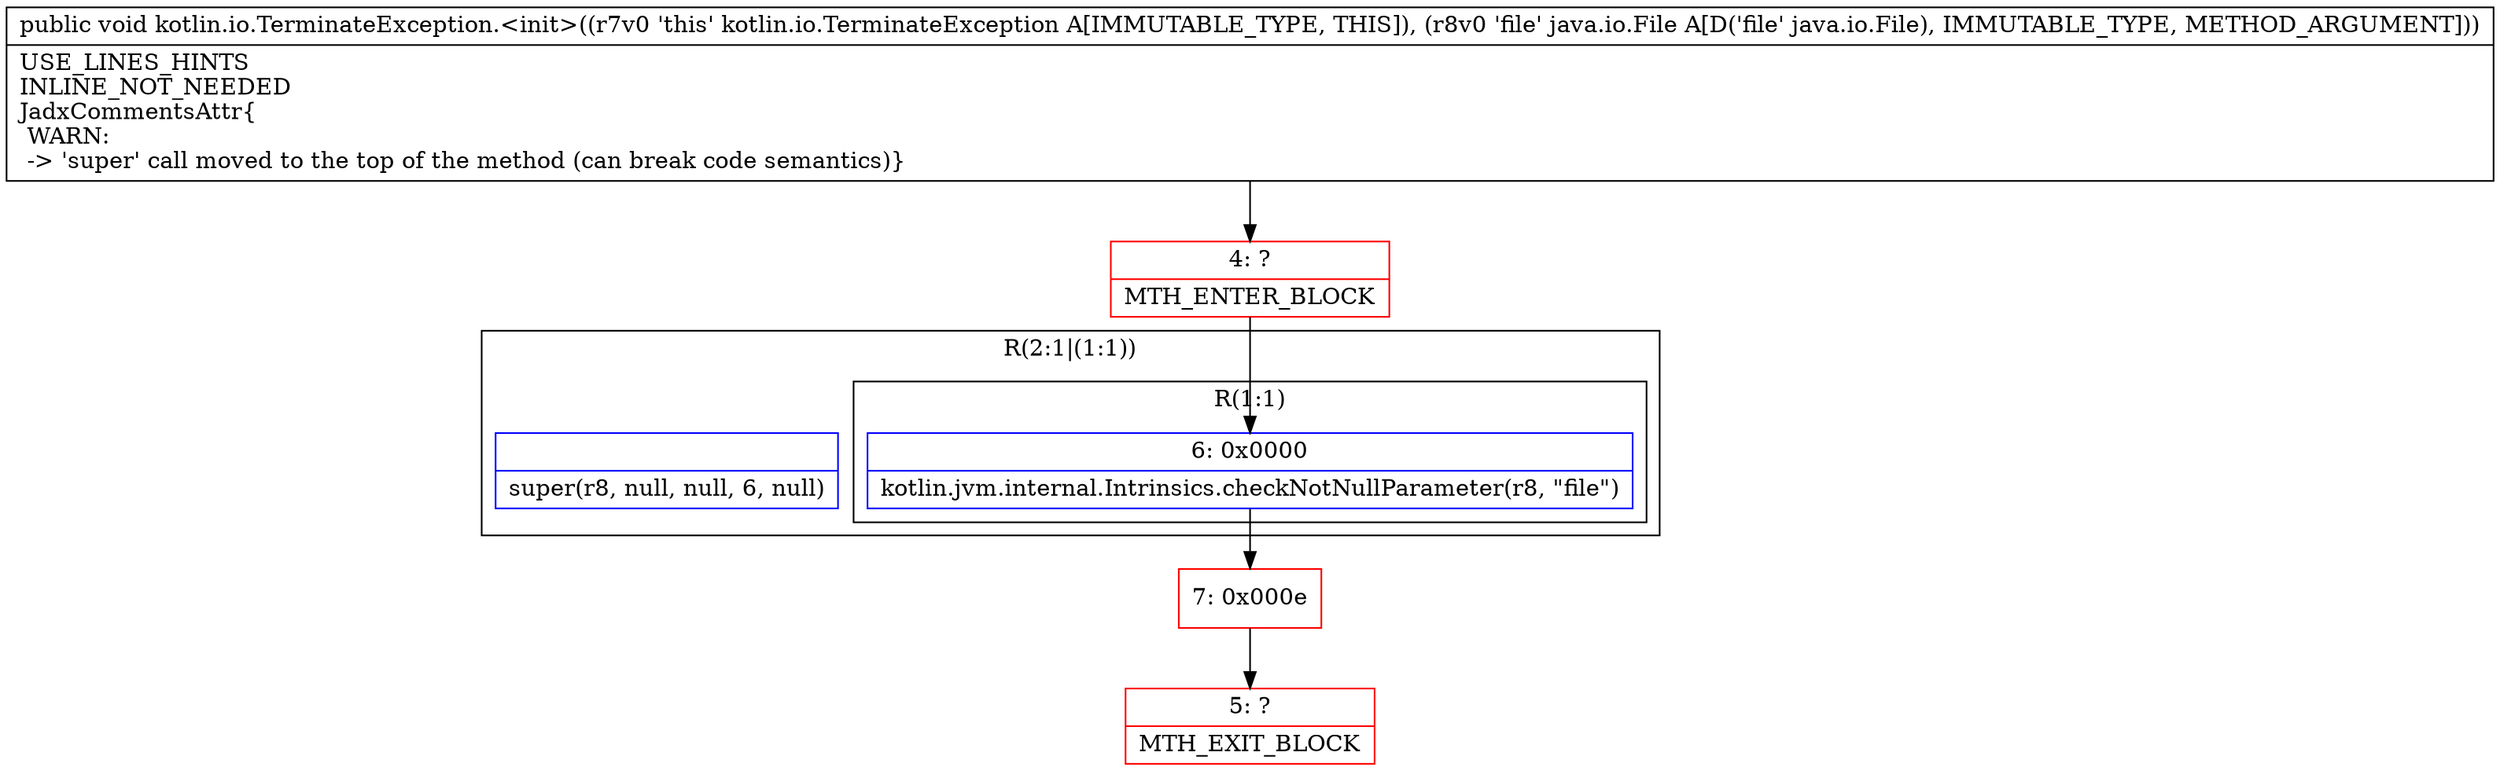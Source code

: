 digraph "CFG forkotlin.io.TerminateException.\<init\>(Ljava\/io\/File;)V" {
subgraph cluster_Region_1753991075 {
label = "R(2:1|(1:1))";
node [shape=record,color=blue];
Node_InsnContainer_2142603105 [shape=record,label="{|super(r8, null, null, 6, null)\l}"];
subgraph cluster_Region_270825046 {
label = "R(1:1)";
node [shape=record,color=blue];
Node_6 [shape=record,label="{6\:\ 0x0000|kotlin.jvm.internal.Intrinsics.checkNotNullParameter(r8, \"file\")\l}"];
}
}
Node_4 [shape=record,color=red,label="{4\:\ ?|MTH_ENTER_BLOCK\l}"];
Node_7 [shape=record,color=red,label="{7\:\ 0x000e}"];
Node_5 [shape=record,color=red,label="{5\:\ ?|MTH_EXIT_BLOCK\l}"];
MethodNode[shape=record,label="{public void kotlin.io.TerminateException.\<init\>((r7v0 'this' kotlin.io.TerminateException A[IMMUTABLE_TYPE, THIS]), (r8v0 'file' java.io.File A[D('file' java.io.File), IMMUTABLE_TYPE, METHOD_ARGUMENT]))  | USE_LINES_HINTS\lINLINE_NOT_NEEDED\lJadxCommentsAttr\{\l WARN: \l \-\> 'super' call moved to the top of the method (can break code semantics)\}\l}"];
MethodNode -> Node_4;Node_6 -> Node_7;
Node_4 -> Node_6;
Node_7 -> Node_5;
}

